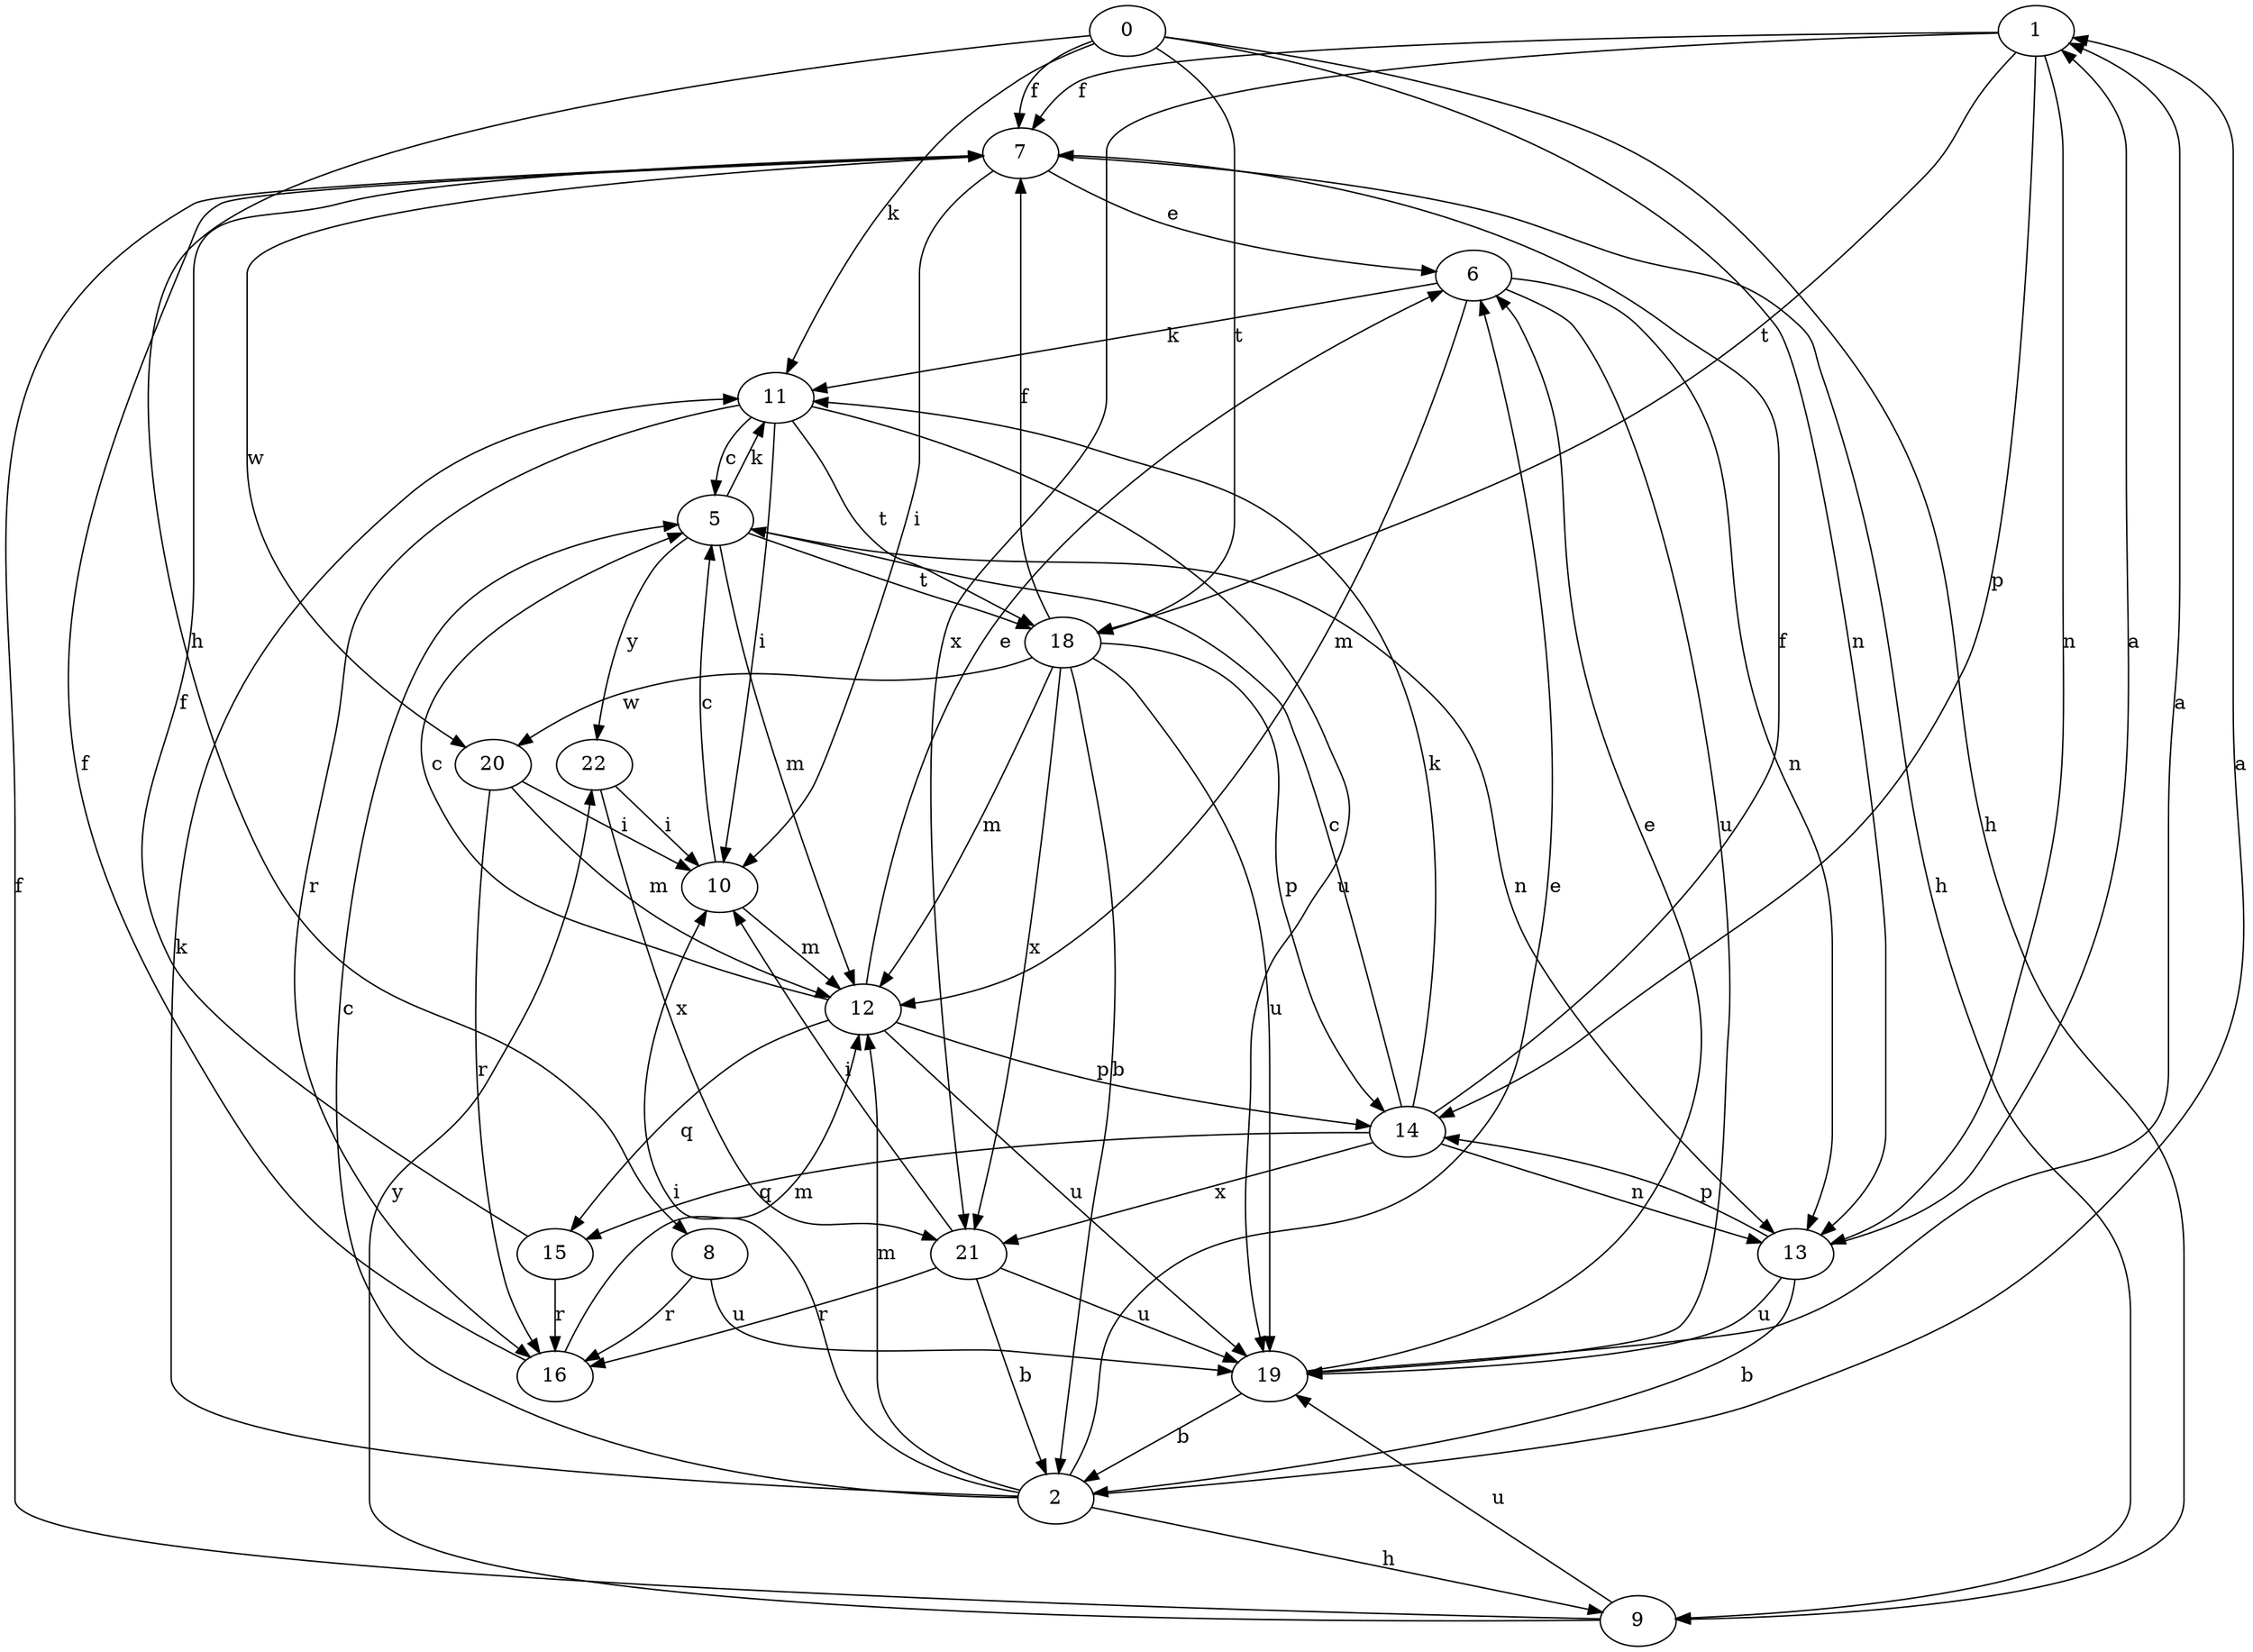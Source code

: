 strict digraph  {
1;
2;
5;
6;
7;
8;
9;
10;
11;
12;
13;
14;
15;
16;
0;
18;
19;
20;
21;
22;
1 -> 7  [label=f];
1 -> 13  [label=n];
1 -> 14  [label=p];
1 -> 18  [label=t];
1 -> 21  [label=x];
2 -> 1  [label=a];
2 -> 5  [label=c];
2 -> 6  [label=e];
2 -> 9  [label=h];
2 -> 10  [label=i];
2 -> 11  [label=k];
2 -> 12  [label=m];
5 -> 11  [label=k];
5 -> 12  [label=m];
5 -> 13  [label=n];
5 -> 18  [label=t];
5 -> 22  [label=y];
6 -> 11  [label=k];
6 -> 12  [label=m];
6 -> 13  [label=n];
6 -> 19  [label=u];
7 -> 6  [label=e];
7 -> 9  [label=h];
7 -> 10  [label=i];
7 -> 20  [label=w];
8 -> 16  [label=r];
8 -> 19  [label=u];
9 -> 7  [label=f];
9 -> 19  [label=u];
9 -> 22  [label=y];
10 -> 5  [label=c];
10 -> 12  [label=m];
11 -> 5  [label=c];
11 -> 10  [label=i];
11 -> 16  [label=r];
11 -> 18  [label=t];
11 -> 19  [label=u];
12 -> 5  [label=c];
12 -> 6  [label=e];
12 -> 14  [label=p];
12 -> 15  [label=q];
12 -> 19  [label=u];
13 -> 1  [label=a];
13 -> 2  [label=b];
13 -> 14  [label=p];
13 -> 19  [label=u];
14 -> 5  [label=c];
14 -> 7  [label=f];
14 -> 11  [label=k];
14 -> 13  [label=n];
14 -> 15  [label=q];
14 -> 21  [label=x];
15 -> 7  [label=f];
15 -> 16  [label=r];
16 -> 7  [label=f];
16 -> 12  [label=m];
0 -> 7  [label=f];
0 -> 8  [label=h];
0 -> 9  [label=h];
0 -> 11  [label=k];
0 -> 13  [label=n];
0 -> 18  [label=t];
18 -> 2  [label=b];
18 -> 7  [label=f];
18 -> 12  [label=m];
18 -> 14  [label=p];
18 -> 19  [label=u];
18 -> 20  [label=w];
18 -> 21  [label=x];
19 -> 1  [label=a];
19 -> 2  [label=b];
19 -> 6  [label=e];
20 -> 10  [label=i];
20 -> 12  [label=m];
20 -> 16  [label=r];
21 -> 2  [label=b];
21 -> 10  [label=i];
21 -> 16  [label=r];
21 -> 19  [label=u];
22 -> 10  [label=i];
22 -> 21  [label=x];
}
